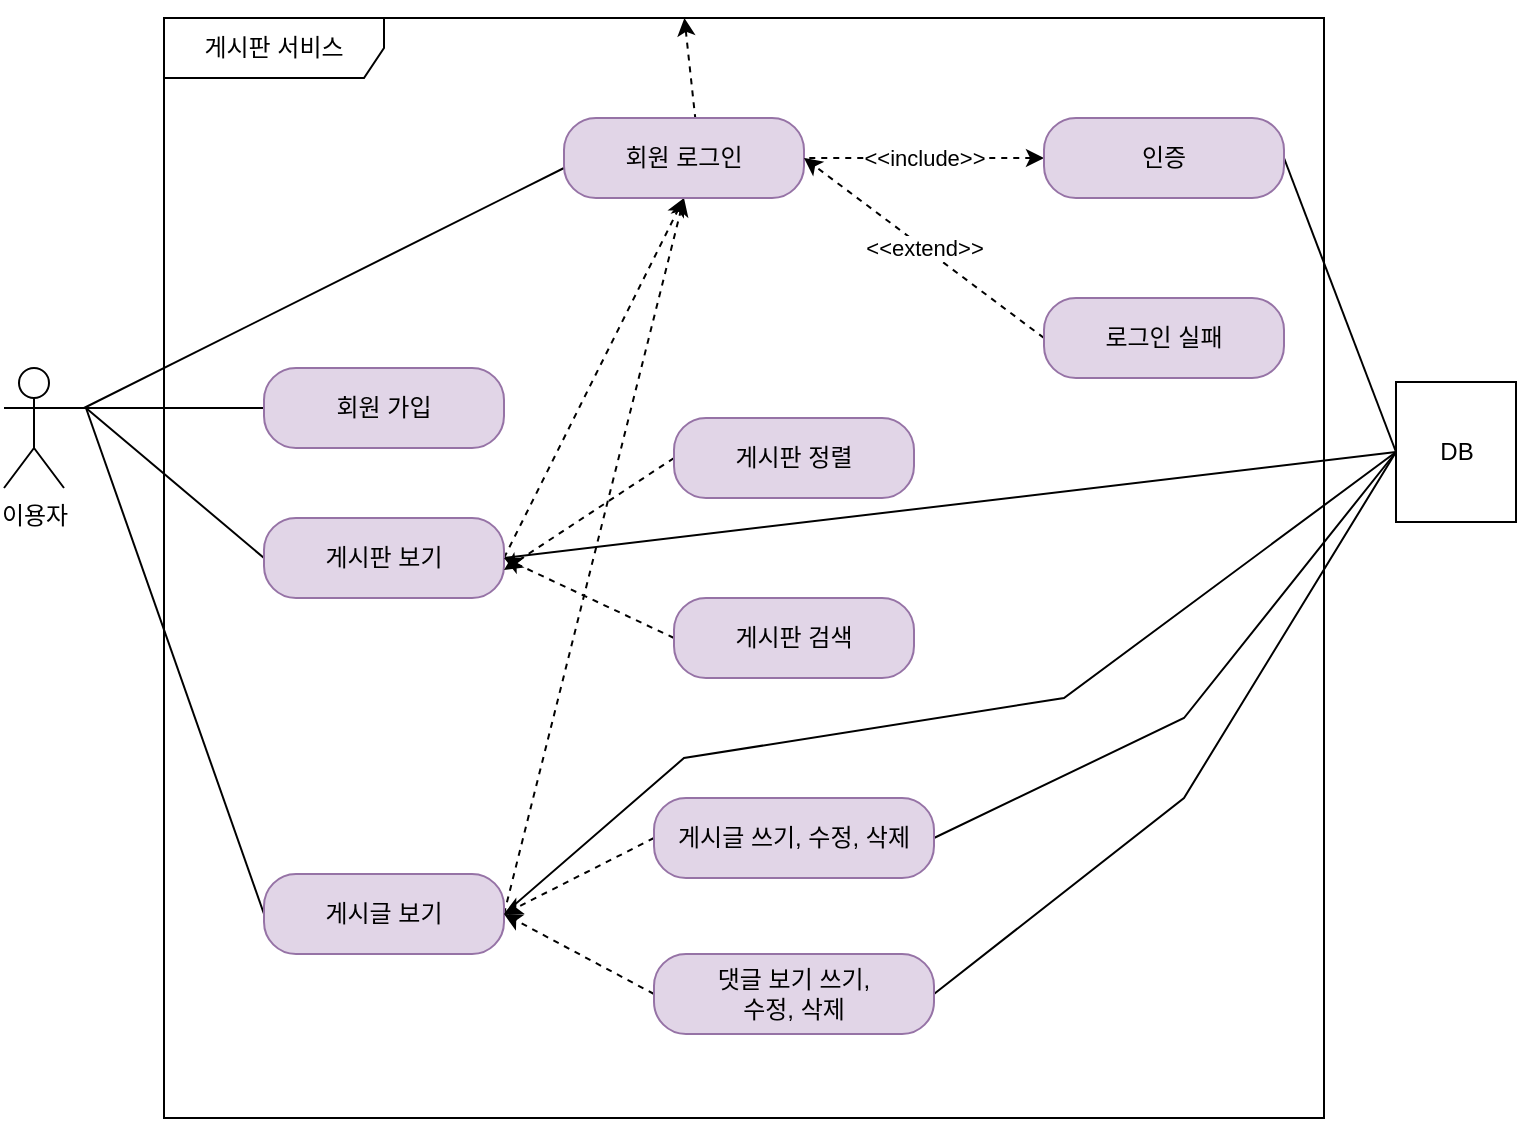 <mxfile version="20.2.3" type="github">
  <diagram id="JFvF6HrEmFzlZXNl5fpc" name="페이지-1">
    <mxGraphModel dx="865" dy="456" grid="1" gridSize="10" guides="1" tooltips="1" connect="1" arrows="1" fold="1" page="1" pageScale="1" pageWidth="827" pageHeight="1169" math="0" shadow="0">
      <root>
        <mxCell id="0" />
        <mxCell id="1" parent="0" />
        <mxCell id="xf-83Zf3i1FwshoI1U4T-1" value="이용자" style="shape=umlActor;verticalLabelPosition=bottom;verticalAlign=top;html=1;" vertex="1" parent="1">
          <mxGeometry x="50" y="225" width="30" height="60" as="geometry" />
        </mxCell>
        <mxCell id="xf-83Zf3i1FwshoI1U4T-2" value="게시판 서비스" style="shape=umlFrame;whiteSpace=wrap;html=1;width=110;height=30;" vertex="1" parent="1">
          <mxGeometry x="130" y="50" width="580" height="550" as="geometry" />
        </mxCell>
        <mxCell id="xf-83Zf3i1FwshoI1U4T-20" style="rounded=0;orthogonalLoop=1;jettySize=auto;html=1;exitX=0;exitY=0.5;exitDx=0;exitDy=0;entryX=1;entryY=0.333;entryDx=0;entryDy=0;entryPerimeter=0;endArrow=none;endFill=0;" edge="1" parent="1" source="xf-83Zf3i1FwshoI1U4T-4" target="xf-83Zf3i1FwshoI1U4T-1">
          <mxGeometry relative="1" as="geometry" />
        </mxCell>
        <mxCell id="xf-83Zf3i1FwshoI1U4T-4" value="회원 가입" style="rounded=1;whiteSpace=wrap;html=1;arcSize=40;fillColor=#e1d5e7;strokeColor=#9673a6;" vertex="1" parent="1">
          <mxGeometry x="180" y="225" width="120" height="40" as="geometry" />
        </mxCell>
        <mxCell id="xf-83Zf3i1FwshoI1U4T-24" style="edgeStyle=none;rounded=0;orthogonalLoop=1;jettySize=auto;html=1;endArrow=none;endFill=0;exitX=0;exitY=0.5;exitDx=0;exitDy=0;" edge="1" parent="1" source="xf-83Zf3i1FwshoI1U4T-7">
          <mxGeometry relative="1" as="geometry">
            <mxPoint x="91" y="245" as="targetPoint" />
            <mxPoint x="181" y="335" as="sourcePoint" />
          </mxGeometry>
        </mxCell>
        <mxCell id="xf-83Zf3i1FwshoI1U4T-29" style="edgeStyle=none;rounded=0;orthogonalLoop=1;jettySize=auto;html=1;exitX=1;exitY=0.5;exitDx=0;exitDy=0;entryX=0.5;entryY=1;entryDx=0;entryDy=0;dashed=1;fontSize=12;startArrow=none;startFill=0;endArrow=classic;endFill=1;" edge="1" parent="1" source="xf-83Zf3i1FwshoI1U4T-7" target="xf-83Zf3i1FwshoI1U4T-10">
          <mxGeometry relative="1" as="geometry" />
        </mxCell>
        <mxCell id="xf-83Zf3i1FwshoI1U4T-39" style="edgeStyle=none;rounded=0;orthogonalLoop=1;jettySize=auto;html=1;entryX=0;entryY=0.5;entryDx=0;entryDy=0;fontSize=12;startArrow=none;startFill=0;endArrow=none;endFill=0;exitX=1;exitY=0.5;exitDx=0;exitDy=0;" edge="1" parent="1" source="xf-83Zf3i1FwshoI1U4T-7" target="xf-83Zf3i1FwshoI1U4T-36">
          <mxGeometry relative="1" as="geometry" />
        </mxCell>
        <mxCell id="xf-83Zf3i1FwshoI1U4T-7" value="게시판 보기&lt;span style=&quot;color: rgba(0, 0, 0, 0); font-family: monospace; font-size: 0px; text-align: start;&quot;&gt;%3CmxGraphModel%3E%3Croot%3E%3CmxCell%20id%3D%220%22%2F%3E%3CmxCell%20id%3D%221%22%20parent%3D%220%22%2F%3E%3CmxCell%20id%3D%222%22%20value%3D%22%ED%9A%8C%EC%9B%90%20%EA%B0%80%EC%9E%85%22%20style%3D%22rounded%3D1%3BwhiteSpace%3Dwrap%3Bhtml%3D1%3BarcSize%3D40%3BfontColor%3D%23000000%3BfillColor%3D%23ffffc0%3BstrokeColor%3D%23ff0000%3B%22%20vertex%3D%221%22%20parent%3D%221%22%3E%3CmxGeometry%20x%3D%22170%22%20y%3D%22110%22%20width%3D%22120%22%20height%3D%2240%22%20as%3D%22geometry%22%2F%3E%3C%2FmxCell%3E%3C%2Froot%3E%3C%2FmxGraphModel%3E&lt;/span&gt;" style="rounded=1;whiteSpace=wrap;html=1;arcSize=40;fillColor=#e1d5e7;strokeColor=#9673a6;" vertex="1" parent="1">
          <mxGeometry x="180" y="300" width="120" height="40" as="geometry" />
        </mxCell>
        <mxCell id="xf-83Zf3i1FwshoI1U4T-25" style="edgeStyle=none;rounded=0;orthogonalLoop=1;jettySize=auto;html=1;endArrow=none;endFill=0;exitX=0;exitY=0.5;exitDx=0;exitDy=0;" edge="1" parent="1" source="xf-83Zf3i1FwshoI1U4T-8">
          <mxGeometry relative="1" as="geometry">
            <mxPoint x="91" y="245" as="targetPoint" />
            <mxPoint x="181" y="455" as="sourcePoint" />
          </mxGeometry>
        </mxCell>
        <mxCell id="xf-83Zf3i1FwshoI1U4T-30" style="edgeStyle=none;rounded=0;orthogonalLoop=1;jettySize=auto;html=1;entryX=0.583;entryY=1;entryDx=0;entryDy=0;entryPerimeter=0;dashed=1;fontSize=12;startArrow=classic;startFill=1;endArrow=classic;endFill=1;" edge="1" parent="1" source="xf-83Zf3i1FwshoI1U4T-2" target="xf-83Zf3i1FwshoI1U4T-10">
          <mxGeometry relative="1" as="geometry" />
        </mxCell>
        <mxCell id="xf-83Zf3i1FwshoI1U4T-31" style="edgeStyle=none;rounded=0;orthogonalLoop=1;jettySize=auto;html=1;exitX=1;exitY=0.5;exitDx=0;exitDy=0;entryX=0.5;entryY=1;entryDx=0;entryDy=0;dashed=1;fontSize=12;startArrow=none;startFill=0;endArrow=classic;endFill=1;" edge="1" parent="1" source="xf-83Zf3i1FwshoI1U4T-8" target="xf-83Zf3i1FwshoI1U4T-10">
          <mxGeometry relative="1" as="geometry" />
        </mxCell>
        <mxCell id="xf-83Zf3i1FwshoI1U4T-40" style="edgeStyle=none;rounded=0;orthogonalLoop=1;jettySize=auto;html=1;entryX=0;entryY=0.5;entryDx=0;entryDy=0;fontSize=12;startArrow=none;startFill=0;endArrow=none;endFill=0;exitX=1;exitY=0.5;exitDx=0;exitDy=0;" edge="1" parent="1" source="xf-83Zf3i1FwshoI1U4T-8" target="xf-83Zf3i1FwshoI1U4T-36">
          <mxGeometry relative="1" as="geometry">
            <Array as="points">
              <mxPoint x="390" y="420" />
              <mxPoint x="580" y="390" />
            </Array>
          </mxGeometry>
        </mxCell>
        <mxCell id="xf-83Zf3i1FwshoI1U4T-8" value="게시글 보기" style="rounded=1;whiteSpace=wrap;html=1;arcSize=40;fillColor=#e1d5e7;strokeColor=#9673a6;" vertex="1" parent="1">
          <mxGeometry x="180" y="478" width="120" height="40" as="geometry" />
        </mxCell>
        <mxCell id="xf-83Zf3i1FwshoI1U4T-23" style="edgeStyle=none;rounded=0;orthogonalLoop=1;jettySize=auto;html=1;endArrow=none;endFill=0;exitX=0;exitY=0.5;exitDx=0;exitDy=0;" edge="1" parent="1">
          <mxGeometry relative="1" as="geometry">
            <mxPoint x="90" y="245" as="targetPoint" />
            <mxPoint x="330" y="125" as="sourcePoint" />
          </mxGeometry>
        </mxCell>
        <mxCell id="xf-83Zf3i1FwshoI1U4T-10" value="회원 로그인" style="rounded=1;whiteSpace=wrap;html=1;arcSize=40;fillColor=#e1d5e7;strokeColor=#9673a6;" vertex="1" parent="1">
          <mxGeometry x="330" y="100" width="120" height="40" as="geometry" />
        </mxCell>
        <mxCell id="xf-83Zf3i1FwshoI1U4T-26" value="&amp;lt;&amp;lt;include&amp;gt;&amp;gt;" style="edgeStyle=none;rounded=0;orthogonalLoop=1;jettySize=auto;html=1;endArrow=none;endFill=0;dashed=1;startArrow=classic;startFill=1;" edge="1" parent="1" source="xf-83Zf3i1FwshoI1U4T-11" target="xf-83Zf3i1FwshoI1U4T-10">
          <mxGeometry relative="1" as="geometry" />
        </mxCell>
        <mxCell id="xf-83Zf3i1FwshoI1U4T-38" style="edgeStyle=none;rounded=0;orthogonalLoop=1;jettySize=auto;html=1;entryX=0;entryY=0.5;entryDx=0;entryDy=0;fontSize=12;startArrow=none;startFill=0;endArrow=none;endFill=0;exitX=1;exitY=0.5;exitDx=0;exitDy=0;" edge="1" parent="1" source="xf-83Zf3i1FwshoI1U4T-11" target="xf-83Zf3i1FwshoI1U4T-36">
          <mxGeometry relative="1" as="geometry" />
        </mxCell>
        <mxCell id="xf-83Zf3i1FwshoI1U4T-11" value="인증" style="rounded=1;whiteSpace=wrap;html=1;arcSize=40;fillColor=#e1d5e7;strokeColor=#9673a6;" vertex="1" parent="1">
          <mxGeometry x="570" y="100" width="120" height="40" as="geometry" />
        </mxCell>
        <mxCell id="xf-83Zf3i1FwshoI1U4T-27" value="&amp;lt;&amp;lt;extend&amp;gt;&amp;gt;" style="edgeStyle=none;rounded=0;orthogonalLoop=1;jettySize=auto;html=1;entryX=1;entryY=0.5;entryDx=0;entryDy=0;endArrow=classic;endFill=1;exitX=0;exitY=0.5;exitDx=0;exitDy=0;dashed=1;" edge="1" parent="1" source="xf-83Zf3i1FwshoI1U4T-12" target="xf-83Zf3i1FwshoI1U4T-10">
          <mxGeometry relative="1" as="geometry" />
        </mxCell>
        <mxCell id="xf-83Zf3i1FwshoI1U4T-12" value="로그인 실패" style="rounded=1;whiteSpace=wrap;html=1;arcSize=40;fillColor=#e1d5e7;strokeColor=#9673a6;" vertex="1" parent="1">
          <mxGeometry x="570" y="190" width="120" height="40" as="geometry" />
        </mxCell>
        <mxCell id="xf-83Zf3i1FwshoI1U4T-32" style="edgeStyle=none;rounded=0;orthogonalLoop=1;jettySize=auto;html=1;dashed=1;fontSize=12;startArrow=none;startFill=0;endArrow=classic;endFill=1;exitX=0;exitY=0.5;exitDx=0;exitDy=0;" edge="1" parent="1" source="xf-83Zf3i1FwshoI1U4T-14">
          <mxGeometry relative="1" as="geometry">
            <mxPoint x="380" y="290" as="sourcePoint" />
            <mxPoint x="300" y="326" as="targetPoint" />
          </mxGeometry>
        </mxCell>
        <mxCell id="xf-83Zf3i1FwshoI1U4T-14" value="게시판 정렬&lt;span style=&quot;color: rgba(0, 0, 0, 0); font-family: monospace; font-size: 0px; text-align: start;&quot;&gt;%3CmxGraphModel%3E%3Croot%3E%3CmxCell%20id%3D%220%22%2F%3E%3CmxCell%20id%3D%221%22%20parent%3D%220%22%2F%3E%3CmxCell%20id%3D%222%22%20value%3D%22%ED%9A%8C%EC%9B%90%20%EA%B0%80%EC%9E%85%22%20style%3D%22rounded%3D1%3BwhiteSpace%3Dwrap%3Bhtml%3D1%3BarcSize%3D40%3BfontColor%3D%23000000%3BfillColor%3D%23ffffc0%3BstrokeColor%3D%23ff0000%3B%22%20vertex%3D%221%22%20parent%3D%221%22%3E%3CmxGeometry%20x%3D%22170%22%20y%3D%22110%22%20width%3D%22120%22%20height%3D%2240%22%20as%3D%22geometry%22%2F%3E%3C%2FmxCell%3E%3C%2Froot%3E%3C%2FmxGraphModel%&lt;/span&gt;" style="rounded=1;whiteSpace=wrap;html=1;arcSize=40;fillColor=#e1d5e7;strokeColor=#9673a6;" vertex="1" parent="1">
          <mxGeometry x="385" y="250" width="120" height="40" as="geometry" />
        </mxCell>
        <mxCell id="xf-83Zf3i1FwshoI1U4T-33" style="edgeStyle=none;rounded=0;orthogonalLoop=1;jettySize=auto;html=1;entryX=1;entryY=0.5;entryDx=0;entryDy=0;dashed=1;fontSize=12;startArrow=none;startFill=0;endArrow=classic;endFill=1;exitX=0;exitY=0.5;exitDx=0;exitDy=0;" edge="1" parent="1" source="xf-83Zf3i1FwshoI1U4T-15" target="xf-83Zf3i1FwshoI1U4T-7">
          <mxGeometry relative="1" as="geometry" />
        </mxCell>
        <mxCell id="xf-83Zf3i1FwshoI1U4T-15" value="게시판 검색&lt;span style=&quot;color: rgba(0, 0, 0, 0); font-family: monospace; font-size: 0px; text-align: start;&quot;&gt;%3CmxGraphModel%3E%3Croot%3E%3CmxCell%20id%3D%220%22%2F%3E%3CmxCell%20id%3D%221%22%20parent%3D%220%22%2F%3E%3CmxCell%20id%3D%222%22%20value%3D%22%ED%9A%8C%EC%9B%90%20%EA%B0%80%EC%9E%85%22%20style%3D%22rounded%3D1%3BwhiteSpace%3Dwrap%3Bhtml%3D1%3BarcSize%3D40%3BfontColor%3D%23000000%3BfillColor%3D%23ffffc0%3BstrokeColor%3D%23ff0000%3B%22%20vertex%3D%221%22%20parent%3D%221%22%3E%3CmxGeometry%20x%3D%22170%22%20y%3D%22110%22%20width%3D%22120%22%20height%3D%2240%22%20as%3D%22geometry%22%2F%3E%3C%2FmxCell%3E%3C%2Froot%3E%3C%2FmxGraphMode&lt;/span&gt;" style="rounded=1;whiteSpace=wrap;html=1;arcSize=40;fillColor=#e1d5e7;strokeColor=#9673a6;" vertex="1" parent="1">
          <mxGeometry x="385" y="340" width="120" height="40" as="geometry" />
        </mxCell>
        <mxCell id="xf-83Zf3i1FwshoI1U4T-34" style="edgeStyle=none;rounded=0;orthogonalLoop=1;jettySize=auto;html=1;entryX=1;entryY=0.5;entryDx=0;entryDy=0;dashed=1;fontSize=12;startArrow=none;startFill=0;endArrow=classic;endFill=1;exitX=0;exitY=0.5;exitDx=0;exitDy=0;" edge="1" parent="1" source="xf-83Zf3i1FwshoI1U4T-16" target="xf-83Zf3i1FwshoI1U4T-8">
          <mxGeometry relative="1" as="geometry" />
        </mxCell>
        <mxCell id="xf-83Zf3i1FwshoI1U4T-42" style="edgeStyle=none;rounded=0;orthogonalLoop=1;jettySize=auto;html=1;entryX=0;entryY=0.5;entryDx=0;entryDy=0;fontSize=12;startArrow=none;startFill=0;endArrow=none;endFill=0;exitX=1;exitY=0.5;exitDx=0;exitDy=0;" edge="1" parent="1" source="xf-83Zf3i1FwshoI1U4T-16" target="xf-83Zf3i1FwshoI1U4T-36">
          <mxGeometry relative="1" as="geometry">
            <Array as="points">
              <mxPoint x="640" y="400" />
            </Array>
          </mxGeometry>
        </mxCell>
        <mxCell id="xf-83Zf3i1FwshoI1U4T-16" value="게시글 쓰기, 수정, 삭제" style="rounded=1;whiteSpace=wrap;html=1;arcSize=40;fillColor=#e1d5e7;strokeColor=#9673a6;" vertex="1" parent="1">
          <mxGeometry x="375" y="440" width="140" height="40" as="geometry" />
        </mxCell>
        <mxCell id="xf-83Zf3i1FwshoI1U4T-35" style="edgeStyle=none;rounded=0;orthogonalLoop=1;jettySize=auto;html=1;entryX=1;entryY=0.5;entryDx=0;entryDy=0;dashed=1;fontSize=12;startArrow=none;startFill=0;endArrow=classic;endFill=1;exitX=0;exitY=0.5;exitDx=0;exitDy=0;" edge="1" parent="1" source="xf-83Zf3i1FwshoI1U4T-17" target="xf-83Zf3i1FwshoI1U4T-8">
          <mxGeometry relative="1" as="geometry" />
        </mxCell>
        <mxCell id="xf-83Zf3i1FwshoI1U4T-43" style="edgeStyle=none;rounded=0;orthogonalLoop=1;jettySize=auto;html=1;entryX=0;entryY=0.5;entryDx=0;entryDy=0;fontSize=12;startArrow=none;startFill=0;endArrow=none;endFill=0;exitX=1;exitY=0.5;exitDx=0;exitDy=0;" edge="1" parent="1" source="xf-83Zf3i1FwshoI1U4T-17" target="xf-83Zf3i1FwshoI1U4T-36">
          <mxGeometry relative="1" as="geometry">
            <Array as="points">
              <mxPoint x="640" y="440" />
            </Array>
          </mxGeometry>
        </mxCell>
        <mxCell id="xf-83Zf3i1FwshoI1U4T-17" value="댓글 보기 쓰기, &lt;br&gt;수정, 삭제" style="rounded=1;whiteSpace=wrap;html=1;arcSize=40;fillColor=#e1d5e7;strokeColor=#9673a6;" vertex="1" parent="1">
          <mxGeometry x="375" y="518" width="140" height="40" as="geometry" />
        </mxCell>
        <mxCell id="xf-83Zf3i1FwshoI1U4T-36" value="DB" style="html=1;dropTarget=0;fontSize=12;" vertex="1" parent="1">
          <mxGeometry x="746" y="232" width="60" height="70" as="geometry" />
        </mxCell>
      </root>
    </mxGraphModel>
  </diagram>
</mxfile>
